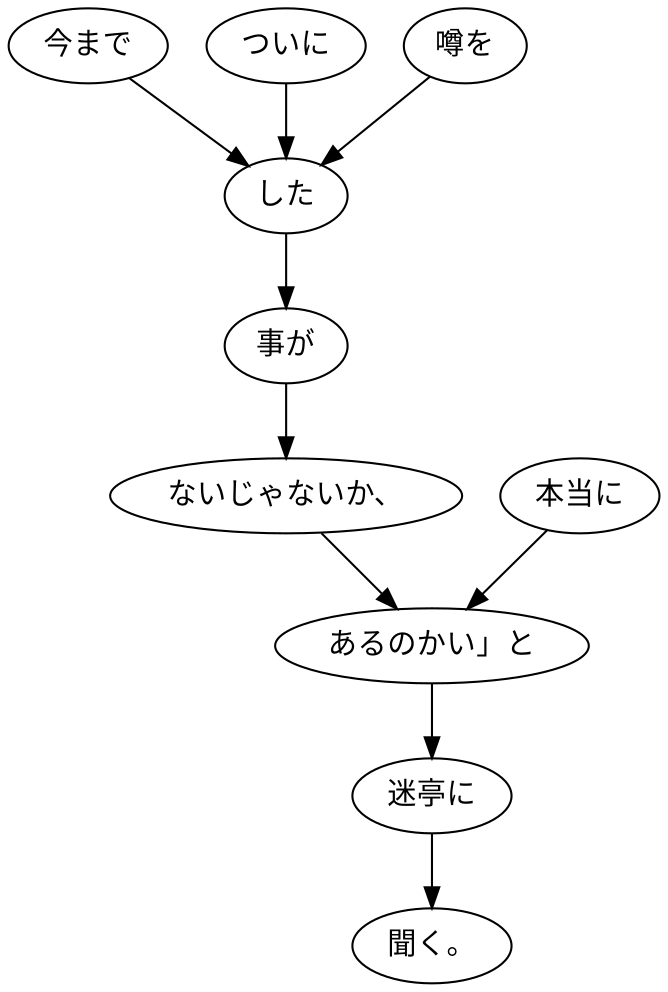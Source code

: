 digraph graph1741 {
	node0 [label="今まで"];
	node1 [label="ついに"];
	node2 [label="噂を"];
	node3 [label="した"];
	node4 [label="事が"];
	node5 [label="ないじゃないか、"];
	node6 [label="本当に"];
	node7 [label="あるのかい」と"];
	node8 [label="迷亭に"];
	node9 [label="聞く。"];
	node0 -> node3;
	node1 -> node3;
	node2 -> node3;
	node3 -> node4;
	node4 -> node5;
	node5 -> node7;
	node6 -> node7;
	node7 -> node8;
	node8 -> node9;
}
